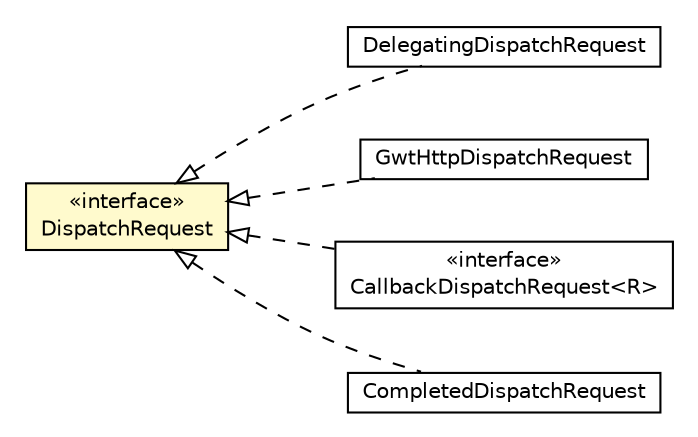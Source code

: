 #!/usr/local/bin/dot
#
# Class diagram 
# Generated by UMLGraph version R5_6-24-gf6e263 (http://www.umlgraph.org/)
#

digraph G {
	edge [fontname="Helvetica",fontsize=10,labelfontname="Helvetica",labelfontsize=10];
	node [fontname="Helvetica",fontsize=10,shape=plaintext];
	nodesep=0.25;
	ranksep=0.5;
	rankdir=LR;
	// com.gwtplatform.dispatch.shared.DispatchRequest
	c165635 [label=<<table title="com.gwtplatform.dispatch.shared.DispatchRequest" border="0" cellborder="1" cellspacing="0" cellpadding="2" port="p" bgcolor="lemonChiffon" href="./DispatchRequest.html">
		<tr><td><table border="0" cellspacing="0" cellpadding="1">
<tr><td align="center" balign="center"> &#171;interface&#187; </td></tr>
<tr><td align="center" balign="center"> DispatchRequest </td></tr>
		</table></td></tr>
		</table>>, URL="./DispatchRequest.html", fontname="Helvetica", fontcolor="black", fontsize=10.0];
	// com.gwtplatform.dispatch.client.DelegatingDispatchRequest
	c165655 [label=<<table title="com.gwtplatform.dispatch.client.DelegatingDispatchRequest" border="0" cellborder="1" cellspacing="0" cellpadding="2" port="p" href="../client/DelegatingDispatchRequest.html">
		<tr><td><table border="0" cellspacing="0" cellpadding="1">
<tr><td align="center" balign="center"> DelegatingDispatchRequest </td></tr>
		</table></td></tr>
		</table>>, URL="../client/DelegatingDispatchRequest.html", fontname="Helvetica", fontcolor="black", fontsize=10.0];
	// com.gwtplatform.dispatch.client.GwtHttpDispatchRequest
	c165657 [label=<<table title="com.gwtplatform.dispatch.client.GwtHttpDispatchRequest" border="0" cellborder="1" cellspacing="0" cellpadding="2" port="p" href="../client/GwtHttpDispatchRequest.html">
		<tr><td><table border="0" cellspacing="0" cellpadding="1">
<tr><td align="center" balign="center"> GwtHttpDispatchRequest </td></tr>
		</table></td></tr>
		</table>>, URL="../client/GwtHttpDispatchRequest.html", fontname="Helvetica", fontcolor="black", fontsize=10.0];
	// com.gwtplatform.dispatch.client.CallbackDispatchRequest<R>
	c165663 [label=<<table title="com.gwtplatform.dispatch.client.CallbackDispatchRequest" border="0" cellborder="1" cellspacing="0" cellpadding="2" port="p" href="../client/CallbackDispatchRequest.html">
		<tr><td><table border="0" cellspacing="0" cellpadding="1">
<tr><td align="center" balign="center"> &#171;interface&#187; </td></tr>
<tr><td align="center" balign="center"> CallbackDispatchRequest&lt;R&gt; </td></tr>
		</table></td></tr>
		</table>>, URL="../client/CallbackDispatchRequest.html", fontname="Helvetica", fontcolor="black", fontsize=10.0];
	// com.gwtplatform.dispatch.client.CompletedDispatchRequest
	c165664 [label=<<table title="com.gwtplatform.dispatch.client.CompletedDispatchRequest" border="0" cellborder="1" cellspacing="0" cellpadding="2" port="p" href="../client/CompletedDispatchRequest.html">
		<tr><td><table border="0" cellspacing="0" cellpadding="1">
<tr><td align="center" balign="center"> CompletedDispatchRequest </td></tr>
		</table></td></tr>
		</table>>, URL="../client/CompletedDispatchRequest.html", fontname="Helvetica", fontcolor="black", fontsize=10.0];
	//com.gwtplatform.dispatch.client.DelegatingDispatchRequest implements com.gwtplatform.dispatch.shared.DispatchRequest
	c165635:p -> c165655:p [dir=back,arrowtail=empty,style=dashed];
	//com.gwtplatform.dispatch.client.GwtHttpDispatchRequest implements com.gwtplatform.dispatch.shared.DispatchRequest
	c165635:p -> c165657:p [dir=back,arrowtail=empty,style=dashed];
	//com.gwtplatform.dispatch.client.CallbackDispatchRequest<R> implements com.gwtplatform.dispatch.shared.DispatchRequest
	c165635:p -> c165663:p [dir=back,arrowtail=empty,style=dashed];
	//com.gwtplatform.dispatch.client.CompletedDispatchRequest implements com.gwtplatform.dispatch.shared.DispatchRequest
	c165635:p -> c165664:p [dir=back,arrowtail=empty,style=dashed];
}

